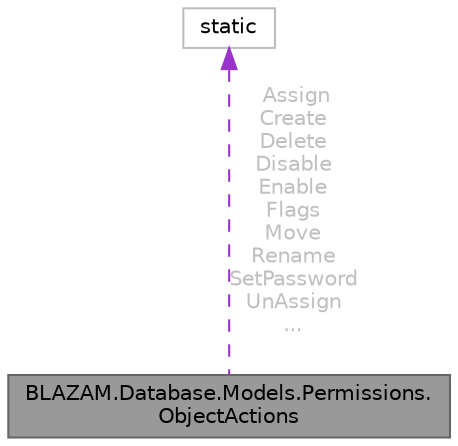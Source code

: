 digraph "BLAZAM.Database.Models.Permissions.ObjectActions"
{
 // LATEX_PDF_SIZE
  bgcolor="transparent";
  edge [fontname=Helvetica,fontsize=10,labelfontname=Helvetica,labelfontsize=10];
  node [fontname=Helvetica,fontsize=10,shape=box,height=0.2,width=0.4];
  Node1 [id="Node000001",label="BLAZAM.Database.Models.Permissions.\lObjectActions",height=0.2,width=0.4,color="gray40", fillcolor="grey60", style="filled", fontcolor="black",tooltip=" "];
  Node2 -> Node1 [id="edge2_Node000001_Node000002",dir="back",color="darkorchid3",style="dashed",tooltip=" ",label=" Assign\nCreate\nDelete\nDisable\nEnable\nFlags\nMove\nRename\nSetPassword\nUnAssign\n...",fontcolor="grey" ];
  Node2 [id="Node000002",label="static",height=0.2,width=0.4,color="grey75", fillcolor="white", style="filled",tooltip=" "];
}
